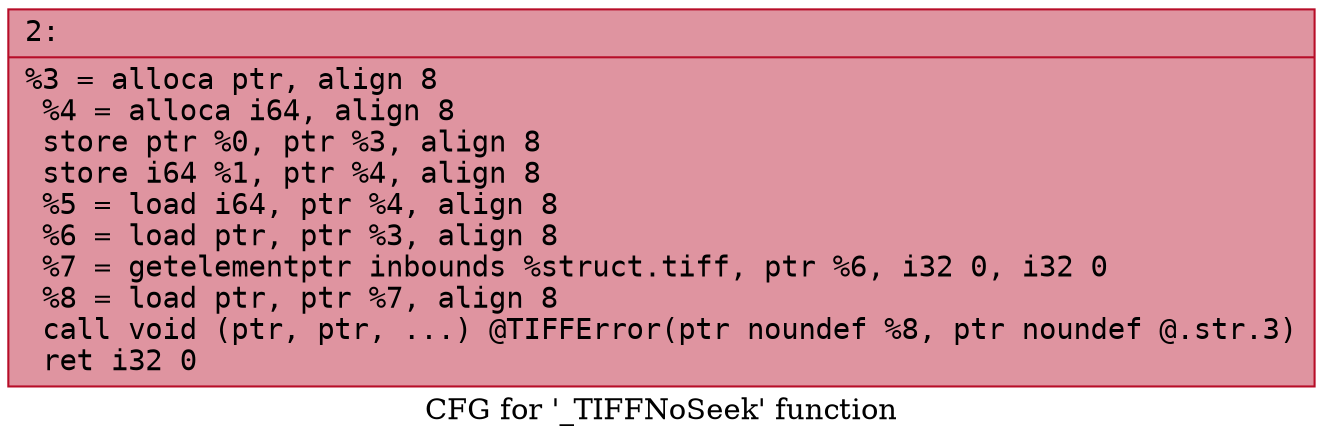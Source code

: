 digraph "CFG for '_TIFFNoSeek' function" {
	label="CFG for '_TIFFNoSeek' function";

	Node0x6000007da760 [shape=record,color="#b70d28ff", style=filled, fillcolor="#b70d2870" fontname="Courier",label="{2:\l|  %3 = alloca ptr, align 8\l  %4 = alloca i64, align 8\l  store ptr %0, ptr %3, align 8\l  store i64 %1, ptr %4, align 8\l  %5 = load i64, ptr %4, align 8\l  %6 = load ptr, ptr %3, align 8\l  %7 = getelementptr inbounds %struct.tiff, ptr %6, i32 0, i32 0\l  %8 = load ptr, ptr %7, align 8\l  call void (ptr, ptr, ...) @TIFFError(ptr noundef %8, ptr noundef @.str.3)\l  ret i32 0\l}"];
}
